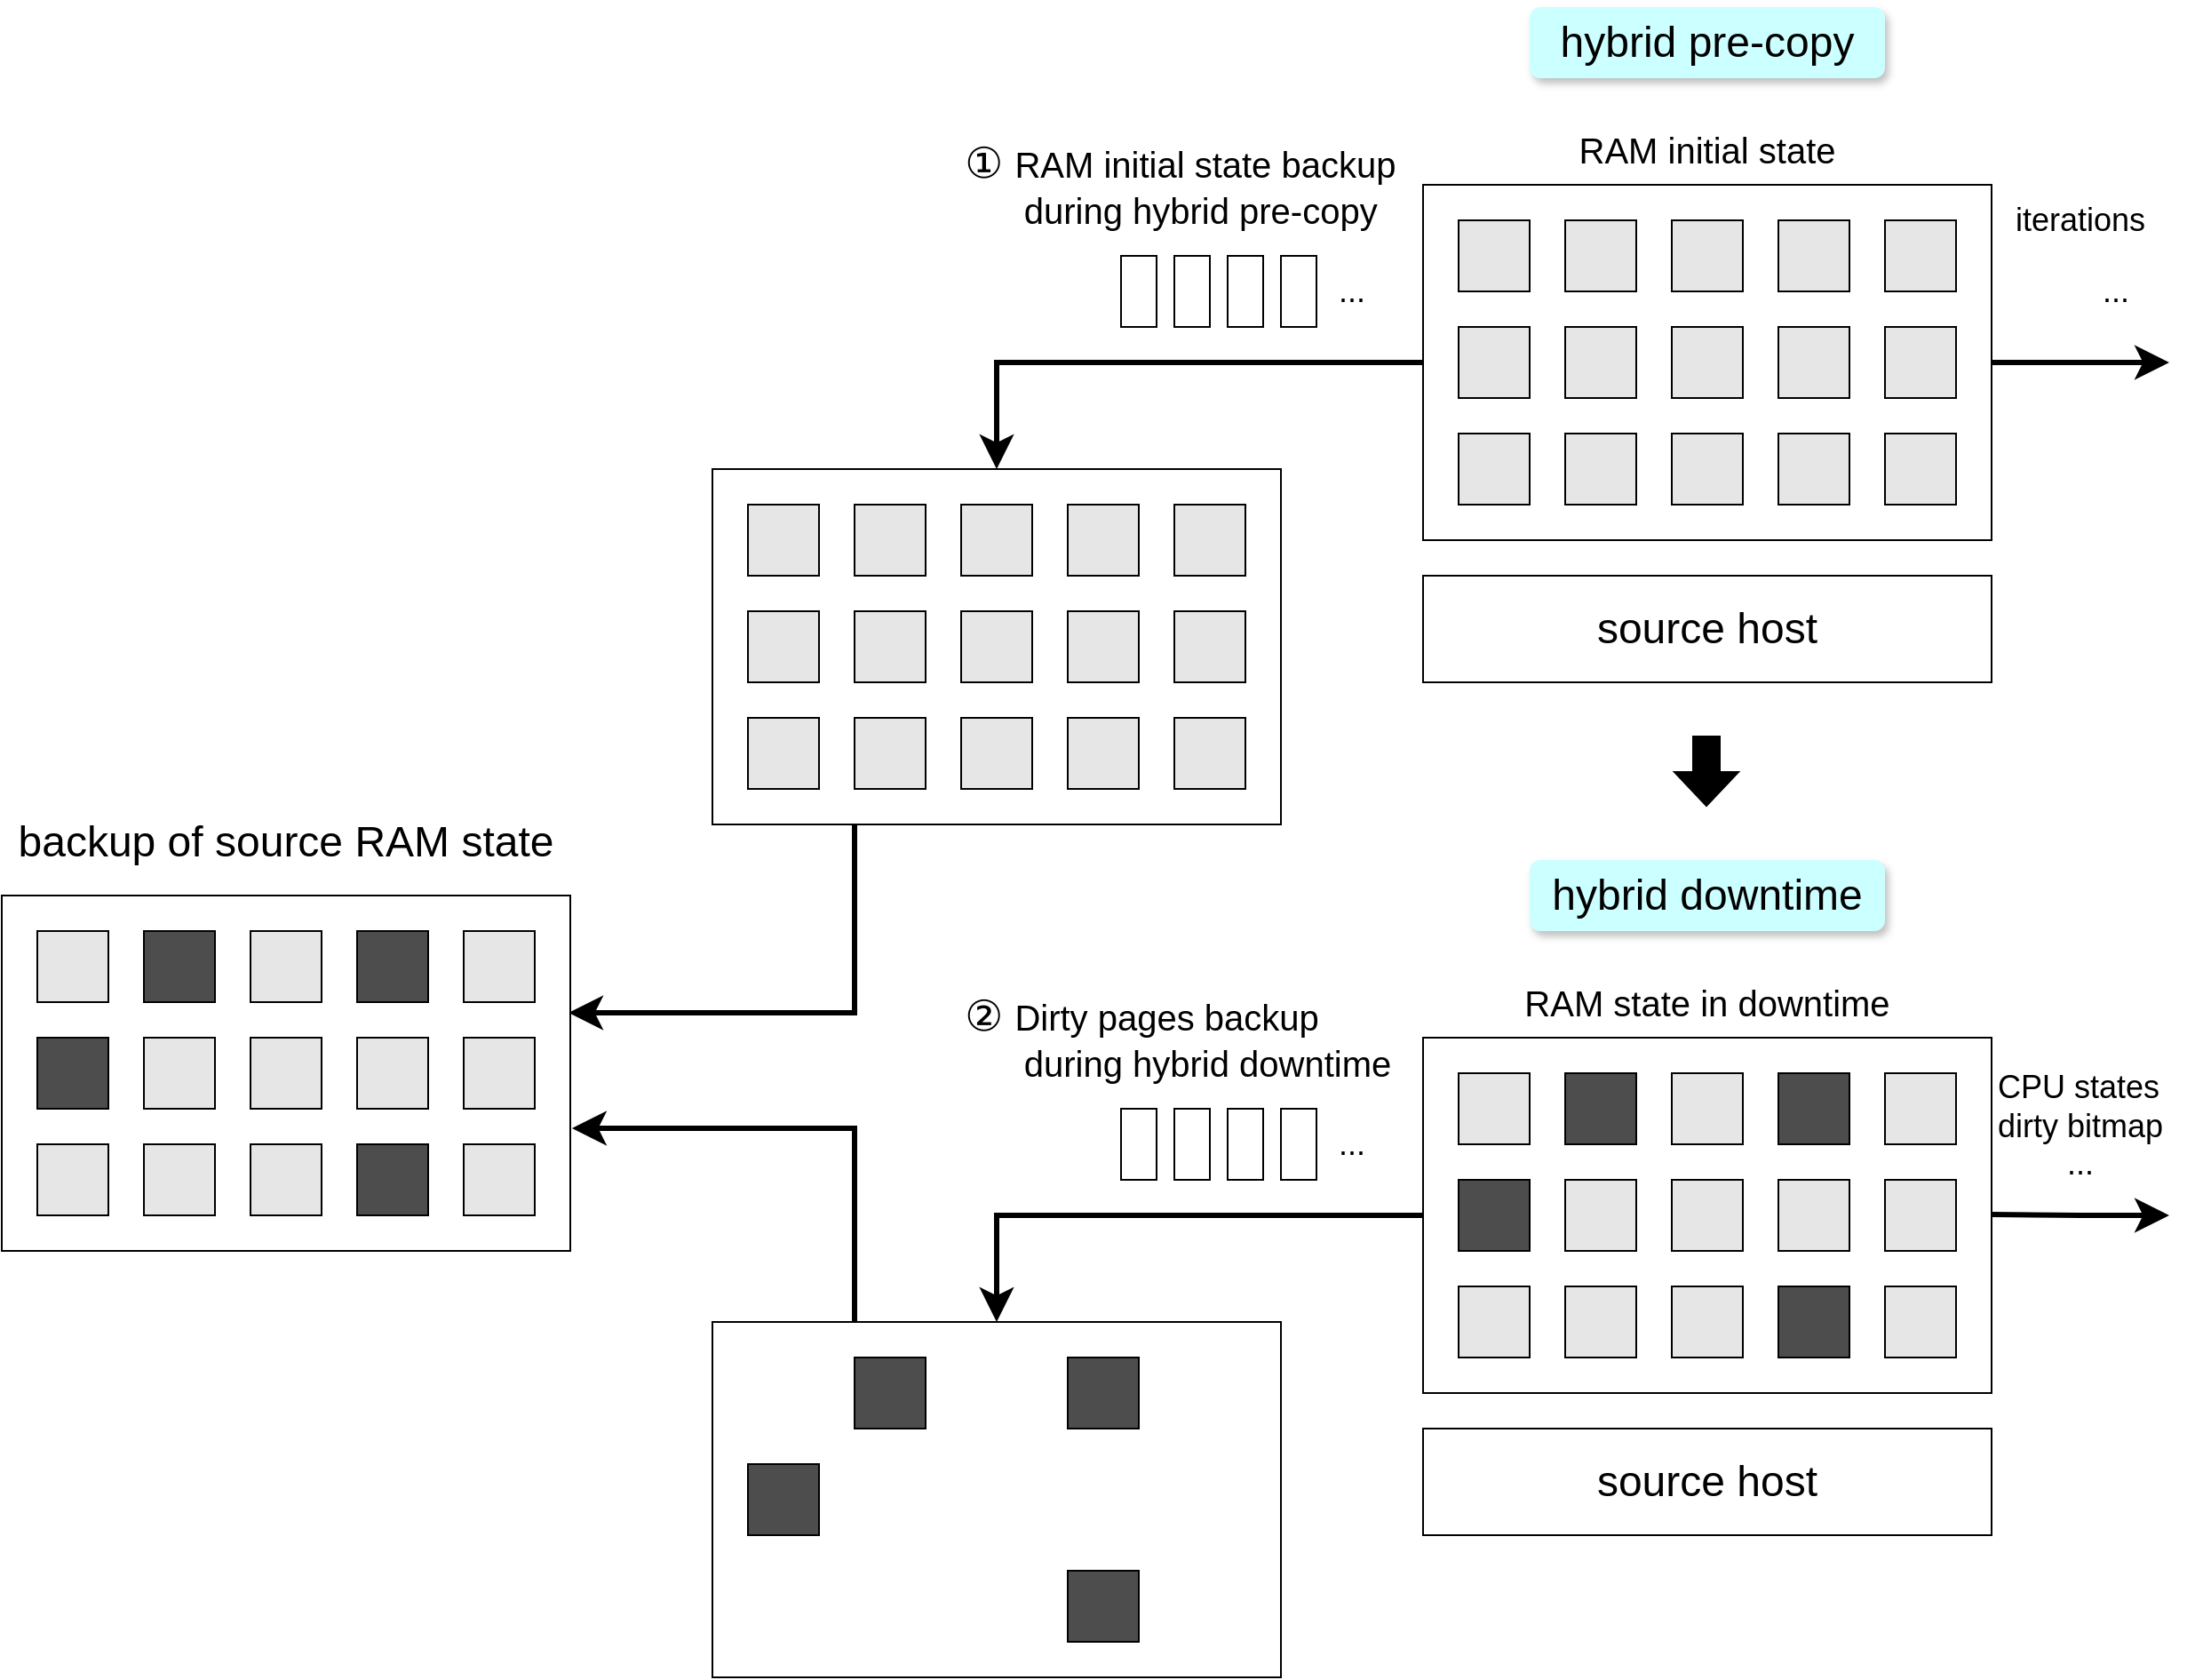 <mxfile version="21.5.2" type="github">
  <diagram name="第 1 页" id="RIdFQgAQoTJojQbnxjcj">
    <mxGraphModel dx="2846" dy="1155" grid="1" gridSize="10" guides="1" tooltips="1" connect="1" arrows="1" fold="1" page="1" pageScale="1" pageWidth="827" pageHeight="1169" math="0" shadow="0">
      <root>
        <mxCell id="0" />
        <mxCell id="1" parent="0" />
        <mxCell id="ZZE6u8Rq9VthmS_ORE96-38" style="edgeStyle=orthogonalEdgeStyle;rounded=0;orthogonalLoop=1;jettySize=auto;html=1;exitX=1;exitY=0.5;exitDx=0;exitDy=0;endSize=10;startSize=10;strokeWidth=3;" parent="1" source="ZZE6u8Rq9VthmS_ORE96-18" edge="1">
          <mxGeometry relative="1" as="geometry">
            <mxPoint x="500" y="540" as="targetPoint" />
          </mxGeometry>
        </mxCell>
        <mxCell id="Fty5EF3_W_MqwxWYxCcy-24" style="edgeStyle=orthogonalEdgeStyle;rounded=0;orthogonalLoop=1;jettySize=auto;html=1;exitX=0;exitY=0.5;exitDx=0;exitDy=0;entryX=0.5;entryY=0;entryDx=0;entryDy=0;strokeWidth=3;endSize=10;startSize=10;" parent="1" source="ZZE6u8Rq9VthmS_ORE96-18" target="Fty5EF3_W_MqwxWYxCcy-1" edge="1">
          <mxGeometry relative="1" as="geometry" />
        </mxCell>
        <mxCell id="ZZE6u8Rq9VthmS_ORE96-18" value="" style="rounded=0;whiteSpace=wrap;html=1;" parent="1" vertex="1">
          <mxGeometry x="80" y="440" width="320" height="200" as="geometry" />
        </mxCell>
        <mxCell id="ZZE6u8Rq9VthmS_ORE96-19" value="" style="rounded=0;whiteSpace=wrap;html=1;fillColor=#E6E6E6;" parent="1" vertex="1">
          <mxGeometry x="100" y="460" width="40" height="40" as="geometry" />
        </mxCell>
        <mxCell id="ZZE6u8Rq9VthmS_ORE96-20" value="" style="rounded=0;whiteSpace=wrap;html=1;fillColor=#E6E6E6;" parent="1" vertex="1">
          <mxGeometry x="160" y="460" width="40" height="40" as="geometry" />
        </mxCell>
        <mxCell id="ZZE6u8Rq9VthmS_ORE96-21" value="" style="rounded=0;whiteSpace=wrap;html=1;fillColor=#E6E6E6;" parent="1" vertex="1">
          <mxGeometry x="220" y="460" width="40" height="40" as="geometry" />
        </mxCell>
        <mxCell id="ZZE6u8Rq9VthmS_ORE96-22" value="" style="rounded=0;whiteSpace=wrap;html=1;fillColor=#E6E6E6;" parent="1" vertex="1">
          <mxGeometry x="280" y="460" width="40" height="40" as="geometry" />
        </mxCell>
        <mxCell id="ZZE6u8Rq9VthmS_ORE96-23" value="" style="rounded=0;whiteSpace=wrap;html=1;fillColor=#E6E6E6;" parent="1" vertex="1">
          <mxGeometry x="340" y="460" width="40" height="40" as="geometry" />
        </mxCell>
        <mxCell id="ZZE6u8Rq9VthmS_ORE96-24" value="" style="rounded=0;whiteSpace=wrap;html=1;fillColor=#E6E6E6;" parent="1" vertex="1">
          <mxGeometry x="100" y="520" width="40" height="40" as="geometry" />
        </mxCell>
        <mxCell id="ZZE6u8Rq9VthmS_ORE96-25" value="" style="rounded=0;whiteSpace=wrap;html=1;fillColor=#E6E6E6;" parent="1" vertex="1">
          <mxGeometry x="160" y="520" width="40" height="40" as="geometry" />
        </mxCell>
        <mxCell id="ZZE6u8Rq9VthmS_ORE96-26" value="" style="rounded=0;whiteSpace=wrap;html=1;fillColor=#E6E6E6;" parent="1" vertex="1">
          <mxGeometry x="220" y="520" width="40" height="40" as="geometry" />
        </mxCell>
        <mxCell id="ZZE6u8Rq9VthmS_ORE96-27" value="" style="rounded=0;whiteSpace=wrap;html=1;fillColor=#E6E6E6;" parent="1" vertex="1">
          <mxGeometry x="280" y="520" width="40" height="40" as="geometry" />
        </mxCell>
        <mxCell id="ZZE6u8Rq9VthmS_ORE96-28" value="" style="rounded=0;whiteSpace=wrap;html=1;fillColor=#E6E6E6;" parent="1" vertex="1">
          <mxGeometry x="340" y="520" width="40" height="40" as="geometry" />
        </mxCell>
        <mxCell id="ZZE6u8Rq9VthmS_ORE96-29" value="" style="rounded=0;whiteSpace=wrap;html=1;fillColor=#E6E6E6;" parent="1" vertex="1">
          <mxGeometry x="100" y="580" width="40" height="40" as="geometry" />
        </mxCell>
        <mxCell id="ZZE6u8Rq9VthmS_ORE96-30" value="" style="rounded=0;whiteSpace=wrap;html=1;fillColor=#E6E6E6;" parent="1" vertex="1">
          <mxGeometry x="160" y="580" width="40" height="40" as="geometry" />
        </mxCell>
        <mxCell id="ZZE6u8Rq9VthmS_ORE96-31" value="" style="rounded=0;whiteSpace=wrap;html=1;fillColor=#E6E6E6;" parent="1" vertex="1">
          <mxGeometry x="220" y="580" width="40" height="40" as="geometry" />
        </mxCell>
        <mxCell id="ZZE6u8Rq9VthmS_ORE96-32" value="" style="rounded=0;whiteSpace=wrap;html=1;fillColor=#E6E6E6;" parent="1" vertex="1">
          <mxGeometry x="280" y="580" width="40" height="40" as="geometry" />
        </mxCell>
        <mxCell id="ZZE6u8Rq9VthmS_ORE96-33" value="" style="rounded=0;whiteSpace=wrap;html=1;fillColor=#E6E6E6;" parent="1" vertex="1">
          <mxGeometry x="340" y="580" width="40" height="40" as="geometry" />
        </mxCell>
        <mxCell id="ZZE6u8Rq9VthmS_ORE96-37" value="&lt;font style=&quot;font-size: 24px;&quot;&gt;source host&lt;/font&gt;" style="rounded=0;whiteSpace=wrap;html=1;" parent="1" vertex="1">
          <mxGeometry x="80" y="660" width="320" height="60" as="geometry" />
        </mxCell>
        <mxCell id="ZZE6u8Rq9VthmS_ORE96-41" value="&lt;font style=&quot;font-size: 20px;&quot;&gt;RAM initial state&lt;/font&gt;" style="text;html=1;strokeColor=none;fillColor=none;align=center;verticalAlign=middle;whiteSpace=wrap;rounded=0;" parent="1" vertex="1">
          <mxGeometry x="80" y="400" width="320" height="40" as="geometry" />
        </mxCell>
        <mxCell id="ZZE6u8Rq9VthmS_ORE96-42" value="" style="shape=flexArrow;endArrow=classic;html=1;rounded=0;endSize=6;startSize=10;strokeWidth=1;width=15;fillColor=#000000;" parent="1" edge="1">
          <mxGeometry width="50" height="50" relative="1" as="geometry">
            <mxPoint x="239.5" y="750" as="sourcePoint" />
            <mxPoint x="239.5" y="790" as="targetPoint" />
          </mxGeometry>
        </mxCell>
        <mxCell id="ZZE6u8Rq9VthmS_ORE96-43" value="&lt;font style=&quot;font-size: 24px;&quot;&gt;hybrid pre-copy&lt;/font&gt;" style="text;html=1;strokeColor=none;fillColor=#CCFFFF;align=center;verticalAlign=middle;whiteSpace=wrap;rounded=1;shadow=1;glass=0;dashed=1;" parent="1" vertex="1">
          <mxGeometry x="140" y="340" width="200" height="40" as="geometry" />
        </mxCell>
        <mxCell id="ZZE6u8Rq9VthmS_ORE96-44" value="" style="shape=image;html=1;verticalAlign=top;verticalLabelPosition=bottom;labelBackgroundColor=#ffffff;imageAspect=0;aspect=fixed;image=https://cdn1.iconfinder.com/data/icons/material-audio-video/22/loop-128.png" parent="1" vertex="1">
          <mxGeometry x="410" y="480" width="40" height="40" as="geometry" />
        </mxCell>
        <mxCell id="ZZE6u8Rq9VthmS_ORE96-50" value="&lt;font style=&quot;font-size: 18px;&quot;&gt;iterations&lt;/font&gt;" style="text;html=1;strokeColor=none;fillColor=none;align=center;verticalAlign=middle;whiteSpace=wrap;rounded=0;" parent="1" vertex="1">
          <mxGeometry x="410" y="440" width="80" height="40" as="geometry" />
        </mxCell>
        <mxCell id="Fty5EF3_W_MqwxWYxCcy-23" style="edgeStyle=orthogonalEdgeStyle;rounded=0;orthogonalLoop=1;jettySize=auto;html=1;exitX=0;exitY=0.5;exitDx=0;exitDy=0;entryX=0.5;entryY=0;entryDx=0;entryDy=0;endSize=10;startSize=10;strokeWidth=3;" parent="1" source="ZZE6u8Rq9VthmS_ORE96-56" target="Fty5EF3_W_MqwxWYxCcy-18" edge="1">
          <mxGeometry relative="1" as="geometry" />
        </mxCell>
        <mxCell id="ZZE6u8Rq9VthmS_ORE96-56" value="" style="rounded=0;whiteSpace=wrap;html=1;" parent="1" vertex="1">
          <mxGeometry x="80" y="920" width="320" height="200" as="geometry" />
        </mxCell>
        <mxCell id="ZZE6u8Rq9VthmS_ORE96-57" value="" style="rounded=0;whiteSpace=wrap;html=1;fillColor=#E6E6E6;" parent="1" vertex="1">
          <mxGeometry x="100" y="940" width="40" height="40" as="geometry" />
        </mxCell>
        <mxCell id="ZZE6u8Rq9VthmS_ORE96-58" value="" style="rounded=0;whiteSpace=wrap;html=1;fillColor=#4D4D4D;" parent="1" vertex="1">
          <mxGeometry x="160" y="940" width="40" height="40" as="geometry" />
        </mxCell>
        <mxCell id="ZZE6u8Rq9VthmS_ORE96-59" value="" style="rounded=0;whiteSpace=wrap;html=1;fillColor=#E6E6E6;" parent="1" vertex="1">
          <mxGeometry x="220" y="940" width="40" height="40" as="geometry" />
        </mxCell>
        <mxCell id="ZZE6u8Rq9VthmS_ORE96-60" value="" style="rounded=0;whiteSpace=wrap;html=1;fillColor=#4D4D4D;" parent="1" vertex="1">
          <mxGeometry x="280" y="940" width="40" height="40" as="geometry" />
        </mxCell>
        <mxCell id="ZZE6u8Rq9VthmS_ORE96-61" value="" style="rounded=0;whiteSpace=wrap;html=1;fillColor=#E6E6E6;" parent="1" vertex="1">
          <mxGeometry x="340" y="940" width="40" height="40" as="geometry" />
        </mxCell>
        <mxCell id="ZZE6u8Rq9VthmS_ORE96-62" value="" style="rounded=0;whiteSpace=wrap;html=1;fillColor=#4D4D4D;" parent="1" vertex="1">
          <mxGeometry x="100" y="1000" width="40" height="40" as="geometry" />
        </mxCell>
        <mxCell id="ZZE6u8Rq9VthmS_ORE96-63" value="" style="rounded=0;whiteSpace=wrap;html=1;fillColor=#E6E6E6;" parent="1" vertex="1">
          <mxGeometry x="160" y="1000" width="40" height="40" as="geometry" />
        </mxCell>
        <mxCell id="ZZE6u8Rq9VthmS_ORE96-64" value="" style="rounded=0;whiteSpace=wrap;html=1;fillColor=#E6E6E6;" parent="1" vertex="1">
          <mxGeometry x="220" y="1000" width="40" height="40" as="geometry" />
        </mxCell>
        <mxCell id="ZZE6u8Rq9VthmS_ORE96-65" value="" style="rounded=0;whiteSpace=wrap;html=1;fillColor=#E6E6E6;" parent="1" vertex="1">
          <mxGeometry x="280" y="1000" width="40" height="40" as="geometry" />
        </mxCell>
        <mxCell id="ZZE6u8Rq9VthmS_ORE96-66" value="" style="rounded=0;whiteSpace=wrap;html=1;fillColor=#E6E6E6;" parent="1" vertex="1">
          <mxGeometry x="340" y="1000" width="40" height="40" as="geometry" />
        </mxCell>
        <mxCell id="ZZE6u8Rq9VthmS_ORE96-67" value="" style="rounded=0;whiteSpace=wrap;html=1;fillColor=#E6E6E6;" parent="1" vertex="1">
          <mxGeometry x="100" y="1060" width="40" height="40" as="geometry" />
        </mxCell>
        <mxCell id="ZZE6u8Rq9VthmS_ORE96-68" value="" style="rounded=0;whiteSpace=wrap;html=1;fillColor=#E6E6E6;" parent="1" vertex="1">
          <mxGeometry x="160" y="1060" width="40" height="40" as="geometry" />
        </mxCell>
        <mxCell id="ZZE6u8Rq9VthmS_ORE96-69" value="" style="rounded=0;whiteSpace=wrap;html=1;fillColor=#E6E6E6;" parent="1" vertex="1">
          <mxGeometry x="220" y="1060" width="40" height="40" as="geometry" />
        </mxCell>
        <mxCell id="ZZE6u8Rq9VthmS_ORE96-70" value="" style="rounded=0;whiteSpace=wrap;html=1;fillColor=#4D4D4D;" parent="1" vertex="1">
          <mxGeometry x="280" y="1060" width="40" height="40" as="geometry" />
        </mxCell>
        <mxCell id="ZZE6u8Rq9VthmS_ORE96-71" value="" style="rounded=0;whiteSpace=wrap;html=1;fillColor=#E6E6E6;" parent="1" vertex="1">
          <mxGeometry x="340" y="1060" width="40" height="40" as="geometry" />
        </mxCell>
        <mxCell id="ZZE6u8Rq9VthmS_ORE96-72" value="&lt;font style=&quot;font-size: 24px;&quot;&gt;source host&lt;/font&gt;" style="rounded=0;whiteSpace=wrap;html=1;" parent="1" vertex="1">
          <mxGeometry x="80" y="1140" width="320" height="60" as="geometry" />
        </mxCell>
        <mxCell id="ZZE6u8Rq9VthmS_ORE96-73" value="&lt;font style=&quot;font-size: 20px;&quot;&gt;RAM state in downtime&lt;/font&gt;" style="text;html=1;strokeColor=none;fillColor=none;align=center;verticalAlign=middle;whiteSpace=wrap;rounded=0;" parent="1" vertex="1">
          <mxGeometry x="80" y="880" width="320" height="40" as="geometry" />
        </mxCell>
        <mxCell id="ZZE6u8Rq9VthmS_ORE96-95" value="&lt;font style=&quot;font-size: 24px;&quot;&gt;hybrid downtime&lt;/font&gt;" style="text;html=1;strokeColor=none;fillColor=#CCFFFF;align=center;verticalAlign=middle;whiteSpace=wrap;rounded=1;shadow=1;" parent="1" vertex="1">
          <mxGeometry x="140" y="820" width="200" height="40" as="geometry" />
        </mxCell>
        <mxCell id="ZZE6u8Rq9VthmS_ORE96-120" style="edgeStyle=orthogonalEdgeStyle;rounded=0;orthogonalLoop=1;jettySize=auto;html=1;exitX=1;exitY=0.5;exitDx=0;exitDy=0;endSize=10;startSize=10;strokeWidth=3;" parent="1" edge="1">
          <mxGeometry relative="1" as="geometry">
            <mxPoint x="400" y="1019.5" as="sourcePoint" />
            <mxPoint x="500" y="1020" as="targetPoint" />
          </mxGeometry>
        </mxCell>
        <mxCell id="Fty5EF3_W_MqwxWYxCcy-45" style="edgeStyle=orthogonalEdgeStyle;rounded=0;orthogonalLoop=1;jettySize=auto;html=1;exitX=0.25;exitY=1;exitDx=0;exitDy=0;entryX=0.997;entryY=0.33;entryDx=0;entryDy=0;strokeWidth=3;endSize=10;startSize=10;entryPerimeter=0;" parent="1" source="Fty5EF3_W_MqwxWYxCcy-1" target="Fty5EF3_W_MqwxWYxCcy-27" edge="1">
          <mxGeometry relative="1" as="geometry" />
        </mxCell>
        <mxCell id="Fty5EF3_W_MqwxWYxCcy-1" value="" style="rounded=0;whiteSpace=wrap;html=1;" parent="1" vertex="1">
          <mxGeometry x="-320" y="600" width="320" height="200" as="geometry" />
        </mxCell>
        <mxCell id="Fty5EF3_W_MqwxWYxCcy-2" value="" style="rounded=0;whiteSpace=wrap;html=1;fillColor=#E6E6E6;" parent="1" vertex="1">
          <mxGeometry x="-300" y="620" width="40" height="40" as="geometry" />
        </mxCell>
        <mxCell id="Fty5EF3_W_MqwxWYxCcy-3" value="" style="rounded=0;whiteSpace=wrap;html=1;fillColor=#E6E6E6;" parent="1" vertex="1">
          <mxGeometry x="-240" y="620" width="40" height="40" as="geometry" />
        </mxCell>
        <mxCell id="Fty5EF3_W_MqwxWYxCcy-4" value="" style="rounded=0;whiteSpace=wrap;html=1;fillColor=#E6E6E6;" parent="1" vertex="1">
          <mxGeometry x="-180" y="620" width="40" height="40" as="geometry" />
        </mxCell>
        <mxCell id="Fty5EF3_W_MqwxWYxCcy-5" value="" style="rounded=0;whiteSpace=wrap;html=1;fillColor=#E6E6E6;" parent="1" vertex="1">
          <mxGeometry x="-120" y="620" width="40" height="40" as="geometry" />
        </mxCell>
        <mxCell id="Fty5EF3_W_MqwxWYxCcy-6" value="" style="rounded=0;whiteSpace=wrap;html=1;fillColor=#E6E6E6;" parent="1" vertex="1">
          <mxGeometry x="-60" y="620" width="40" height="40" as="geometry" />
        </mxCell>
        <mxCell id="Fty5EF3_W_MqwxWYxCcy-7" value="" style="rounded=0;whiteSpace=wrap;html=1;fillColor=#E6E6E6;" parent="1" vertex="1">
          <mxGeometry x="-300" y="680" width="40" height="40" as="geometry" />
        </mxCell>
        <mxCell id="Fty5EF3_W_MqwxWYxCcy-8" value="" style="rounded=0;whiteSpace=wrap;html=1;fillColor=#E6E6E6;" parent="1" vertex="1">
          <mxGeometry x="-240" y="680" width="40" height="40" as="geometry" />
        </mxCell>
        <mxCell id="Fty5EF3_W_MqwxWYxCcy-9" value="" style="rounded=0;whiteSpace=wrap;html=1;fillColor=#E6E6E6;" parent="1" vertex="1">
          <mxGeometry x="-180" y="680" width="40" height="40" as="geometry" />
        </mxCell>
        <mxCell id="Fty5EF3_W_MqwxWYxCcy-10" value="" style="rounded=0;whiteSpace=wrap;html=1;fillColor=#E6E6E6;" parent="1" vertex="1">
          <mxGeometry x="-120" y="680" width="40" height="40" as="geometry" />
        </mxCell>
        <mxCell id="Fty5EF3_W_MqwxWYxCcy-11" value="" style="rounded=0;whiteSpace=wrap;html=1;fillColor=#E6E6E6;" parent="1" vertex="1">
          <mxGeometry x="-60" y="680" width="40" height="40" as="geometry" />
        </mxCell>
        <mxCell id="Fty5EF3_W_MqwxWYxCcy-12" value="" style="rounded=0;whiteSpace=wrap;html=1;fillColor=#E6E6E6;" parent="1" vertex="1">
          <mxGeometry x="-300" y="740" width="40" height="40" as="geometry" />
        </mxCell>
        <mxCell id="Fty5EF3_W_MqwxWYxCcy-13" value="" style="rounded=0;whiteSpace=wrap;html=1;fillColor=#E6E6E6;" parent="1" vertex="1">
          <mxGeometry x="-240" y="740" width="40" height="40" as="geometry" />
        </mxCell>
        <mxCell id="Fty5EF3_W_MqwxWYxCcy-14" value="" style="rounded=0;whiteSpace=wrap;html=1;fillColor=#E6E6E6;" parent="1" vertex="1">
          <mxGeometry x="-180" y="740" width="40" height="40" as="geometry" />
        </mxCell>
        <mxCell id="Fty5EF3_W_MqwxWYxCcy-15" value="" style="rounded=0;whiteSpace=wrap;html=1;fillColor=#E6E6E6;" parent="1" vertex="1">
          <mxGeometry x="-120" y="740" width="40" height="40" as="geometry" />
        </mxCell>
        <mxCell id="Fty5EF3_W_MqwxWYxCcy-16" value="" style="rounded=0;whiteSpace=wrap;html=1;fillColor=#E6E6E6;" parent="1" vertex="1">
          <mxGeometry x="-60" y="740" width="40" height="40" as="geometry" />
        </mxCell>
        <mxCell id="Fty5EF3_W_MqwxWYxCcy-46" style="edgeStyle=orthogonalEdgeStyle;rounded=0;orthogonalLoop=1;jettySize=auto;html=1;exitX=0.25;exitY=0;exitDx=0;exitDy=0;entryX=1.003;entryY=0.655;entryDx=0;entryDy=0;strokeWidth=3;endSize=10;startSize=10;entryPerimeter=0;" parent="1" source="Fty5EF3_W_MqwxWYxCcy-18" target="Fty5EF3_W_MqwxWYxCcy-27" edge="1">
          <mxGeometry relative="1" as="geometry" />
        </mxCell>
        <mxCell id="Fty5EF3_W_MqwxWYxCcy-18" value="" style="rounded=0;whiteSpace=wrap;html=1;" parent="1" vertex="1">
          <mxGeometry x="-320" y="1080" width="320" height="200" as="geometry" />
        </mxCell>
        <mxCell id="Fty5EF3_W_MqwxWYxCcy-19" value="" style="rounded=0;whiteSpace=wrap;html=1;fillColor=#4D4D4D;" parent="1" vertex="1">
          <mxGeometry x="-240" y="1100" width="40" height="40" as="geometry" />
        </mxCell>
        <mxCell id="Fty5EF3_W_MqwxWYxCcy-20" value="" style="rounded=0;whiteSpace=wrap;html=1;fillColor=#4D4D4D;" parent="1" vertex="1">
          <mxGeometry x="-120" y="1100" width="40" height="40" as="geometry" />
        </mxCell>
        <mxCell id="Fty5EF3_W_MqwxWYxCcy-21" value="" style="rounded=0;whiteSpace=wrap;html=1;fillColor=#4D4D4D;" parent="1" vertex="1">
          <mxGeometry x="-300" y="1160" width="40" height="40" as="geometry" />
        </mxCell>
        <mxCell id="Fty5EF3_W_MqwxWYxCcy-22" value="" style="rounded=0;whiteSpace=wrap;html=1;fillColor=#4D4D4D;" parent="1" vertex="1">
          <mxGeometry x="-120" y="1220" width="40" height="40" as="geometry" />
        </mxCell>
        <mxCell id="Fty5EF3_W_MqwxWYxCcy-25" value="&lt;font style=&quot;font-size: 24px;&quot;&gt;① &lt;/font&gt;&lt;font style=&quot;font-size: 20px;&quot;&gt;RAM initial state backup&amp;nbsp; &amp;nbsp; &amp;nbsp; &amp;nbsp; during hybrid pre-copy&lt;/font&gt;" style="text;html=1;strokeColor=none;fillColor=none;align=left;verticalAlign=middle;whiteSpace=wrap;rounded=0;" parent="1" vertex="1">
          <mxGeometry x="-180" y="410" width="260" height="60" as="geometry" />
        </mxCell>
        <mxCell id="Fty5EF3_W_MqwxWYxCcy-26" value="&lt;font style=&quot;font-size: 24px;&quot;&gt;② &lt;/font&gt;&lt;font style=&quot;font-size: 20px;&quot;&gt;Dirty pages backup&lt;br&gt;&amp;nbsp; &amp;nbsp; &amp;nbsp; during hybrid downtime&lt;/font&gt;" style="text;html=1;strokeColor=none;fillColor=none;align=left;verticalAlign=middle;whiteSpace=wrap;rounded=0;" parent="1" vertex="1">
          <mxGeometry x="-180" y="890" width="260" height="60" as="geometry" />
        </mxCell>
        <mxCell id="Fty5EF3_W_MqwxWYxCcy-27" value="" style="rounded=0;whiteSpace=wrap;html=1;" parent="1" vertex="1">
          <mxGeometry x="-720" y="840" width="320" height="200" as="geometry" />
        </mxCell>
        <mxCell id="Fty5EF3_W_MqwxWYxCcy-28" value="" style="rounded=0;whiteSpace=wrap;html=1;fillColor=#E6E6E6;" parent="1" vertex="1">
          <mxGeometry x="-700" y="860" width="40" height="40" as="geometry" />
        </mxCell>
        <mxCell id="Fty5EF3_W_MqwxWYxCcy-29" value="" style="rounded=0;whiteSpace=wrap;html=1;fillColor=#4D4D4D;" parent="1" vertex="1">
          <mxGeometry x="-640" y="860" width="40" height="40" as="geometry" />
        </mxCell>
        <mxCell id="Fty5EF3_W_MqwxWYxCcy-30" value="" style="rounded=0;whiteSpace=wrap;html=1;fillColor=#E6E6E6;" parent="1" vertex="1">
          <mxGeometry x="-580" y="860" width="40" height="40" as="geometry" />
        </mxCell>
        <mxCell id="Fty5EF3_W_MqwxWYxCcy-31" value="" style="rounded=0;whiteSpace=wrap;html=1;fillColor=#4D4D4D;" parent="1" vertex="1">
          <mxGeometry x="-520" y="860" width="40" height="40" as="geometry" />
        </mxCell>
        <mxCell id="Fty5EF3_W_MqwxWYxCcy-32" value="" style="rounded=0;whiteSpace=wrap;html=1;fillColor=#E6E6E6;" parent="1" vertex="1">
          <mxGeometry x="-460" y="860" width="40" height="40" as="geometry" />
        </mxCell>
        <mxCell id="Fty5EF3_W_MqwxWYxCcy-33" value="" style="rounded=0;whiteSpace=wrap;html=1;fillColor=#4D4D4D;" parent="1" vertex="1">
          <mxGeometry x="-700" y="920" width="40" height="40" as="geometry" />
        </mxCell>
        <mxCell id="Fty5EF3_W_MqwxWYxCcy-34" value="" style="rounded=0;whiteSpace=wrap;html=1;fillColor=#E6E6E6;" parent="1" vertex="1">
          <mxGeometry x="-640" y="920" width="40" height="40" as="geometry" />
        </mxCell>
        <mxCell id="Fty5EF3_W_MqwxWYxCcy-35" value="" style="rounded=0;whiteSpace=wrap;html=1;fillColor=#E6E6E6;" parent="1" vertex="1">
          <mxGeometry x="-580" y="920" width="40" height="40" as="geometry" />
        </mxCell>
        <mxCell id="Fty5EF3_W_MqwxWYxCcy-36" value="" style="rounded=0;whiteSpace=wrap;html=1;fillColor=#E6E6E6;" parent="1" vertex="1">
          <mxGeometry x="-520" y="920" width="40" height="40" as="geometry" />
        </mxCell>
        <mxCell id="Fty5EF3_W_MqwxWYxCcy-37" value="" style="rounded=0;whiteSpace=wrap;html=1;fillColor=#E6E6E6;" parent="1" vertex="1">
          <mxGeometry x="-460" y="920" width="40" height="40" as="geometry" />
        </mxCell>
        <mxCell id="Fty5EF3_W_MqwxWYxCcy-38" value="" style="rounded=0;whiteSpace=wrap;html=1;fillColor=#E6E6E6;" parent="1" vertex="1">
          <mxGeometry x="-700" y="980" width="40" height="40" as="geometry" />
        </mxCell>
        <mxCell id="Fty5EF3_W_MqwxWYxCcy-39" value="" style="rounded=0;whiteSpace=wrap;html=1;fillColor=#E6E6E6;" parent="1" vertex="1">
          <mxGeometry x="-640" y="980" width="40" height="40" as="geometry" />
        </mxCell>
        <mxCell id="Fty5EF3_W_MqwxWYxCcy-40" value="" style="rounded=0;whiteSpace=wrap;html=1;fillColor=#E6E6E6;" parent="1" vertex="1">
          <mxGeometry x="-580" y="980" width="40" height="40" as="geometry" />
        </mxCell>
        <mxCell id="Fty5EF3_W_MqwxWYxCcy-41" value="" style="rounded=0;whiteSpace=wrap;html=1;fillColor=#4D4D4D;" parent="1" vertex="1">
          <mxGeometry x="-520" y="980" width="40" height="40" as="geometry" />
        </mxCell>
        <mxCell id="Fty5EF3_W_MqwxWYxCcy-42" value="" style="rounded=0;whiteSpace=wrap;html=1;fillColor=#E6E6E6;" parent="1" vertex="1">
          <mxGeometry x="-460" y="980" width="40" height="40" as="geometry" />
        </mxCell>
        <mxCell id="gSObJMUkde4gPRuO645Q-1" value="&lt;font style=&quot;font-size: 24px;&quot;&gt;backup of source RAM state&lt;/font&gt;" style="text;html=1;strokeColor=none;fillColor=none;align=center;verticalAlign=middle;whiteSpace=wrap;rounded=0;" parent="1" vertex="1">
          <mxGeometry x="-720" y="780" width="320" height="60" as="geometry" />
        </mxCell>
        <mxCell id="gSObJMUkde4gPRuO645Q-3" value="" style="shape=image;html=1;verticalAlign=top;verticalLabelPosition=bottom;labelBackgroundColor=#ffffff;imageAspect=0;aspect=fixed;image=https://cdn1.iconfinder.com/data/icons/material-audio-video/22/loop-128.png" parent="1" vertex="1">
          <mxGeometry x="-140" y="480" width="40" height="40" as="geometry" />
        </mxCell>
        <mxCell id="gSObJMUkde4gPRuO645Q-4" value="" style="rounded=0;whiteSpace=wrap;html=1;" parent="1" vertex="1">
          <mxGeometry x="-90" y="480" width="20" height="40" as="geometry" />
        </mxCell>
        <mxCell id="gSObJMUkde4gPRuO645Q-5" value="" style="rounded=0;whiteSpace=wrap;html=1;" parent="1" vertex="1">
          <mxGeometry x="-60" y="480" width="20" height="40" as="geometry" />
        </mxCell>
        <mxCell id="gSObJMUkde4gPRuO645Q-6" value="" style="rounded=0;whiteSpace=wrap;html=1;" parent="1" vertex="1">
          <mxGeometry x="-30" y="480" width="20" height="40" as="geometry" />
        </mxCell>
        <mxCell id="gSObJMUkde4gPRuO645Q-7" value="" style="rounded=0;whiteSpace=wrap;html=1;" parent="1" vertex="1">
          <mxGeometry y="480" width="20" height="40" as="geometry" />
        </mxCell>
        <mxCell id="gSObJMUkde4gPRuO645Q-8" value="&lt;font style=&quot;font-size: 18px;&quot;&gt;...&lt;/font&gt;" style="text;html=1;strokeColor=none;fillColor=none;align=center;verticalAlign=middle;whiteSpace=wrap;rounded=0;" parent="1" vertex="1">
          <mxGeometry x="20" y="480" width="40" height="40" as="geometry" />
        </mxCell>
        <mxCell id="gSObJMUkde4gPRuO645Q-9" value="" style="shape=image;html=1;verticalAlign=top;verticalLabelPosition=bottom;labelBackgroundColor=#ffffff;imageAspect=0;aspect=fixed;image=https://cdn1.iconfinder.com/data/icons/material-audio-video/22/loop-128.png" parent="1" vertex="1">
          <mxGeometry x="-140" y="960" width="40" height="40" as="geometry" />
        </mxCell>
        <mxCell id="gSObJMUkde4gPRuO645Q-10" value="" style="rounded=0;whiteSpace=wrap;html=1;" parent="1" vertex="1">
          <mxGeometry x="-90" y="960" width="20" height="40" as="geometry" />
        </mxCell>
        <mxCell id="gSObJMUkde4gPRuO645Q-11" value="" style="rounded=0;whiteSpace=wrap;html=1;" parent="1" vertex="1">
          <mxGeometry x="-60" y="960" width="20" height="40" as="geometry" />
        </mxCell>
        <mxCell id="gSObJMUkde4gPRuO645Q-12" value="" style="rounded=0;whiteSpace=wrap;html=1;" parent="1" vertex="1">
          <mxGeometry x="-30" y="960" width="20" height="40" as="geometry" />
        </mxCell>
        <mxCell id="gSObJMUkde4gPRuO645Q-13" value="" style="rounded=0;whiteSpace=wrap;html=1;" parent="1" vertex="1">
          <mxGeometry y="960" width="20" height="40" as="geometry" />
        </mxCell>
        <mxCell id="gSObJMUkde4gPRuO645Q-14" value="&lt;font style=&quot;font-size: 18px;&quot;&gt;...&lt;/font&gt;" style="text;html=1;strokeColor=none;fillColor=none;align=center;verticalAlign=middle;whiteSpace=wrap;rounded=0;" parent="1" vertex="1">
          <mxGeometry x="20" y="960" width="40" height="40" as="geometry" />
        </mxCell>
        <mxCell id="2XObdlfr9JQ37j0Es7h8-1" value="&lt;font style=&quot;font-size: 18px;&quot;&gt;...&lt;/font&gt;" style="text;html=1;strokeColor=none;fillColor=none;align=center;verticalAlign=middle;whiteSpace=wrap;rounded=0;" parent="1" vertex="1">
          <mxGeometry x="450" y="480" width="40" height="40" as="geometry" />
        </mxCell>
        <mxCell id="2XObdlfr9JQ37j0Es7h8-3" value="&lt;div style=&quot;text-align: left;&quot;&gt;&lt;span style=&quot;font-size: 18px; background-color: initial;&quot;&gt;CPU states&lt;/span&gt;&lt;/div&gt;&lt;font style=&quot;font-size: 18px;&quot;&gt;&lt;div style=&quot;text-align: left;&quot;&gt;&lt;span style=&quot;background-color: initial;&quot;&gt;dirty bitmap&lt;/span&gt;&lt;/div&gt;&lt;div style=&quot;&quot;&gt;&lt;span style=&quot;background-color: initial;&quot;&gt;...&lt;/span&gt;&lt;/div&gt;&lt;/font&gt;" style="text;html=1;strokeColor=none;fillColor=none;align=center;verticalAlign=middle;whiteSpace=wrap;rounded=0;" parent="1" vertex="1">
          <mxGeometry x="400" y="920" width="100" height="100" as="geometry" />
        </mxCell>
      </root>
    </mxGraphModel>
  </diagram>
</mxfile>
